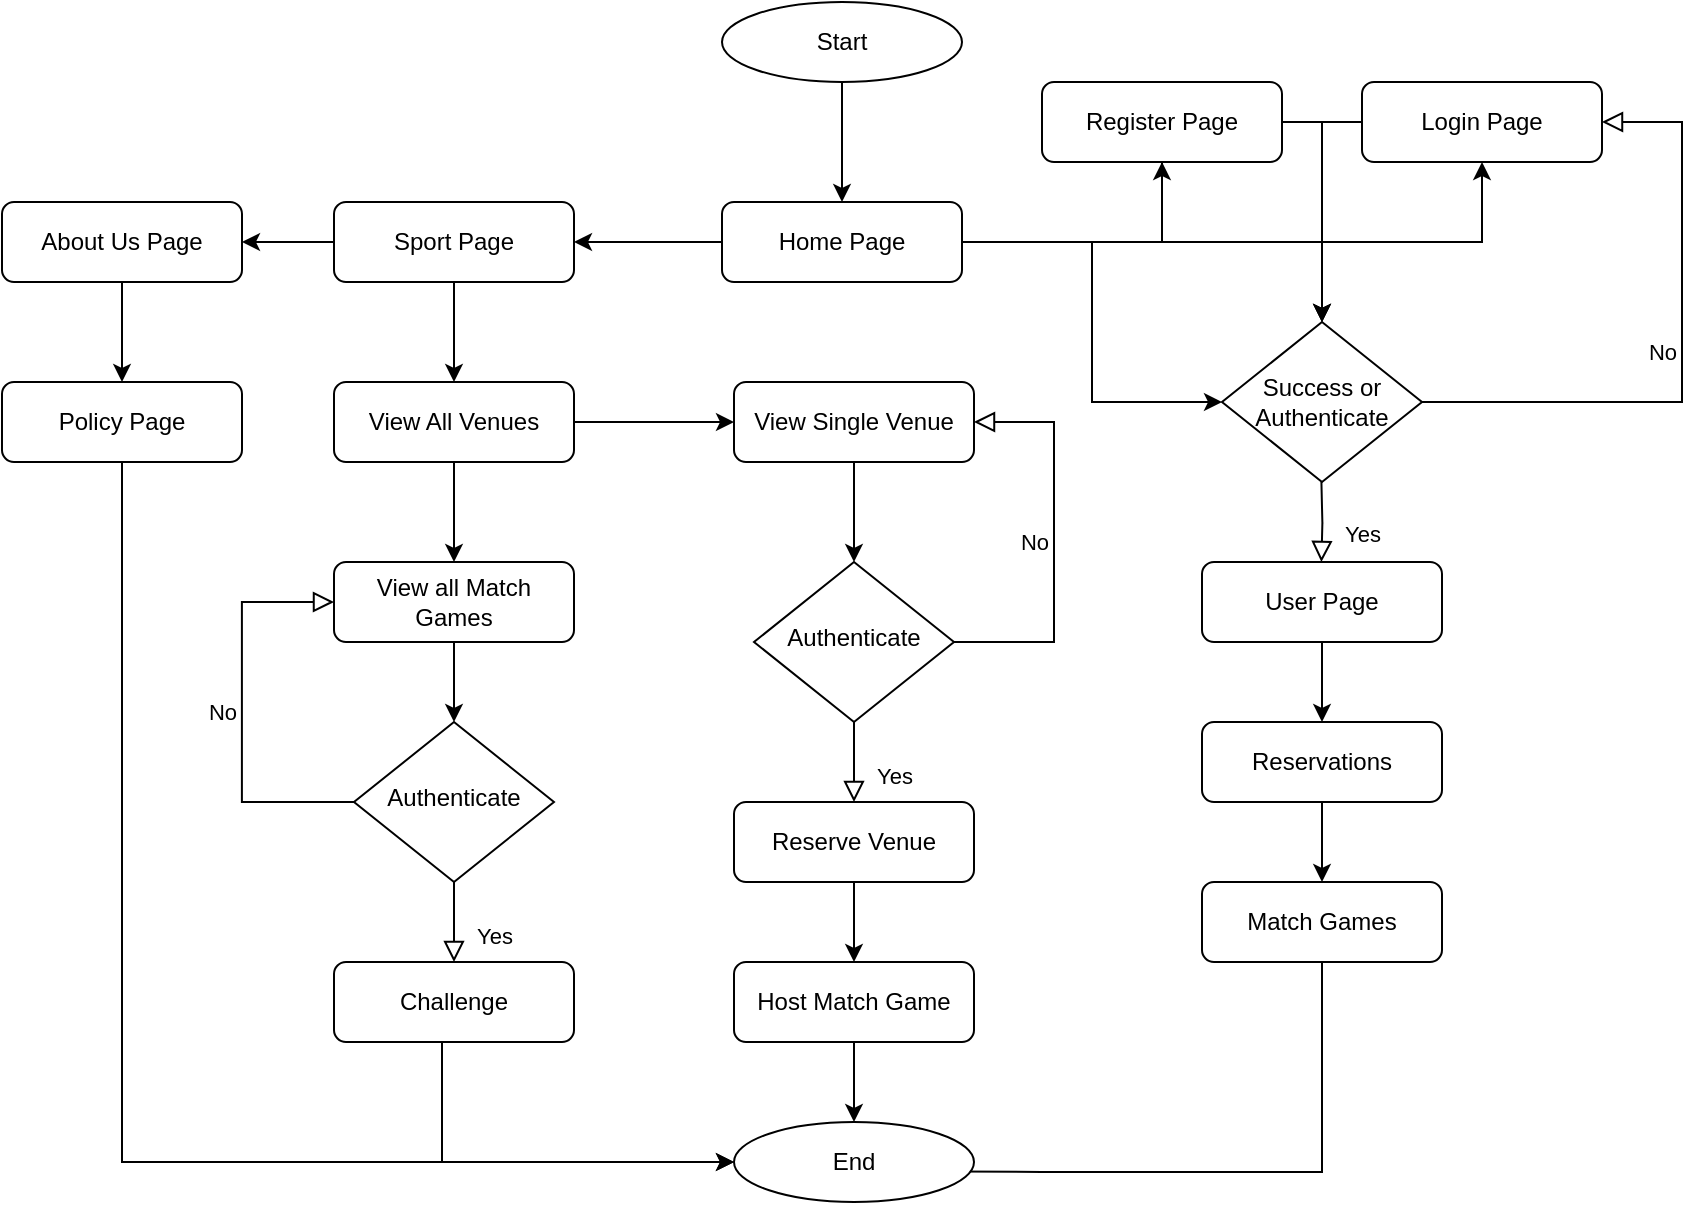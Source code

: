 <mxfile version="24.5.1" type="github">
  <diagram id="C5RBs43oDa-KdzZeNtuy" name="Page-1">
    <mxGraphModel dx="2423" dy="763" grid="1" gridSize="10" guides="1" tooltips="1" connect="1" arrows="1" fold="1" page="1" pageScale="1" pageWidth="827" pageHeight="1169" math="0" shadow="0">
      <root>
        <mxCell id="WIyWlLk6GJQsqaUBKTNV-0" />
        <mxCell id="WIyWlLk6GJQsqaUBKTNV-1" parent="WIyWlLk6GJQsqaUBKTNV-0" />
        <mxCell id="gTHYXfEmKqP9YLr0QdxY-29" value="" style="edgeStyle=orthogonalEdgeStyle;rounded=0;orthogonalLoop=1;jettySize=auto;html=1;" edge="1" parent="WIyWlLk6GJQsqaUBKTNV-1" source="WIyWlLk6GJQsqaUBKTNV-3" target="gTHYXfEmKqP9YLr0QdxY-28">
          <mxGeometry relative="1" as="geometry" />
        </mxCell>
        <mxCell id="gTHYXfEmKqP9YLr0QdxY-31" value="" style="edgeStyle=orthogonalEdgeStyle;rounded=0;orthogonalLoop=1;jettySize=auto;html=1;entryX=0;entryY=0.5;entryDx=0;entryDy=0;" edge="1" parent="WIyWlLk6GJQsqaUBKTNV-1" source="WIyWlLk6GJQsqaUBKTNV-3" target="gTHYXfEmKqP9YLr0QdxY-35">
          <mxGeometry relative="1" as="geometry" />
        </mxCell>
        <mxCell id="gTHYXfEmKqP9YLr0QdxY-41" value="" style="edgeStyle=orthogonalEdgeStyle;rounded=0;orthogonalLoop=1;jettySize=auto;html=1;" edge="1" parent="WIyWlLk6GJQsqaUBKTNV-1" source="WIyWlLk6GJQsqaUBKTNV-3" target="gTHYXfEmKqP9YLr0QdxY-2">
          <mxGeometry relative="1" as="geometry" />
        </mxCell>
        <mxCell id="gTHYXfEmKqP9YLr0QdxY-73" value="" style="edgeStyle=orthogonalEdgeStyle;rounded=0;orthogonalLoop=1;jettySize=auto;html=1;entryX=0.5;entryY=1;entryDx=0;entryDy=0;" edge="1" parent="WIyWlLk6GJQsqaUBKTNV-1" source="WIyWlLk6GJQsqaUBKTNV-3" target="gTHYXfEmKqP9YLr0QdxY-30">
          <mxGeometry relative="1" as="geometry">
            <mxPoint x="740" y="320" as="targetPoint" />
          </mxGeometry>
        </mxCell>
        <mxCell id="WIyWlLk6GJQsqaUBKTNV-3" value="Home Page" style="rounded=1;whiteSpace=wrap;html=1;fontSize=12;glass=0;strokeWidth=1;shadow=0;" parent="WIyWlLk6GJQsqaUBKTNV-1" vertex="1">
          <mxGeometry x="354" y="300" width="120" height="40" as="geometry" />
        </mxCell>
        <mxCell id="WIyWlLk6GJQsqaUBKTNV-8" value="Yes" style="rounded=0;html=1;jettySize=auto;orthogonalLoop=1;fontSize=11;endArrow=block;endFill=0;endSize=8;strokeWidth=1;shadow=0;labelBackgroundColor=none;edgeStyle=orthogonalEdgeStyle;" parent="WIyWlLk6GJQsqaUBKTNV-1" source="WIyWlLk6GJQsqaUBKTNV-10" target="WIyWlLk6GJQsqaUBKTNV-11" edge="1">
          <mxGeometry x="0.333" y="20" relative="1" as="geometry">
            <mxPoint as="offset" />
          </mxGeometry>
        </mxCell>
        <mxCell id="WIyWlLk6GJQsqaUBKTNV-9" value="No" style="edgeStyle=orthogonalEdgeStyle;rounded=0;html=1;jettySize=auto;orthogonalLoop=1;fontSize=11;endArrow=block;endFill=0;endSize=8;strokeWidth=1;shadow=0;labelBackgroundColor=none;entryX=1;entryY=0.5;entryDx=0;entryDy=0;" parent="WIyWlLk6GJQsqaUBKTNV-1" source="WIyWlLk6GJQsqaUBKTNV-10" target="gTHYXfEmKqP9YLr0QdxY-17" edge="1">
          <mxGeometry y="10" relative="1" as="geometry">
            <mxPoint as="offset" />
            <mxPoint x="560" y="410" as="targetPoint" />
            <Array as="points">
              <mxPoint x="520" y="520" />
              <mxPoint x="520" y="410" />
            </Array>
          </mxGeometry>
        </mxCell>
        <mxCell id="WIyWlLk6GJQsqaUBKTNV-10" value="Authenticate" style="rhombus;whiteSpace=wrap;html=1;shadow=0;fontFamily=Helvetica;fontSize=12;align=center;strokeWidth=1;spacing=6;spacingTop=-4;" parent="WIyWlLk6GJQsqaUBKTNV-1" vertex="1">
          <mxGeometry x="370" y="480" width="100" height="80" as="geometry" />
        </mxCell>
        <mxCell id="gTHYXfEmKqP9YLr0QdxY-58" value="" style="edgeStyle=orthogonalEdgeStyle;rounded=0;orthogonalLoop=1;jettySize=auto;html=1;" edge="1" parent="WIyWlLk6GJQsqaUBKTNV-1" source="WIyWlLk6GJQsqaUBKTNV-11" target="gTHYXfEmKqP9YLr0QdxY-57">
          <mxGeometry relative="1" as="geometry" />
        </mxCell>
        <mxCell id="WIyWlLk6GJQsqaUBKTNV-11" value="Reserve Venue" style="rounded=1;whiteSpace=wrap;html=1;fontSize=12;glass=0;strokeWidth=1;shadow=0;" parent="WIyWlLk6GJQsqaUBKTNV-1" vertex="1">
          <mxGeometry x="360" y="600" width="120" height="40" as="geometry" />
        </mxCell>
        <mxCell id="gTHYXfEmKqP9YLr0QdxY-1" value="" style="edgeStyle=orthogonalEdgeStyle;rounded=0;orthogonalLoop=1;jettySize=auto;html=1;" edge="1" parent="WIyWlLk6GJQsqaUBKTNV-1" source="gTHYXfEmKqP9YLr0QdxY-0" target="WIyWlLk6GJQsqaUBKTNV-3">
          <mxGeometry relative="1" as="geometry" />
        </mxCell>
        <mxCell id="gTHYXfEmKqP9YLr0QdxY-0" value="Start" style="ellipse;whiteSpace=wrap;html=1;" vertex="1" parent="WIyWlLk6GJQsqaUBKTNV-1">
          <mxGeometry x="354" y="200" width="120" height="40" as="geometry" />
        </mxCell>
        <mxCell id="gTHYXfEmKqP9YLr0QdxY-13" value="" style="edgeStyle=orthogonalEdgeStyle;rounded=0;orthogonalLoop=1;jettySize=auto;html=1;" edge="1" parent="WIyWlLk6GJQsqaUBKTNV-1" source="gTHYXfEmKqP9YLr0QdxY-2" target="gTHYXfEmKqP9YLr0QdxY-12">
          <mxGeometry relative="1" as="geometry" />
        </mxCell>
        <mxCell id="gTHYXfEmKqP9YLr0QdxY-63" value="" style="edgeStyle=orthogonalEdgeStyle;rounded=0;orthogonalLoop=1;jettySize=auto;html=1;" edge="1" parent="WIyWlLk6GJQsqaUBKTNV-1" source="gTHYXfEmKqP9YLr0QdxY-2" target="gTHYXfEmKqP9YLr0QdxY-62">
          <mxGeometry relative="1" as="geometry" />
        </mxCell>
        <mxCell id="gTHYXfEmKqP9YLr0QdxY-2" value="Sport Page" style="whiteSpace=wrap;html=1;rounded=1;glass=0;strokeWidth=1;shadow=0;" vertex="1" parent="WIyWlLk6GJQsqaUBKTNV-1">
          <mxGeometry x="160" y="300" width="120" height="40" as="geometry" />
        </mxCell>
        <mxCell id="gTHYXfEmKqP9YLr0QdxY-16" value="" style="edgeStyle=orthogonalEdgeStyle;rounded=0;orthogonalLoop=1;jettySize=auto;html=1;" edge="1" parent="WIyWlLk6GJQsqaUBKTNV-1" source="gTHYXfEmKqP9YLr0QdxY-12" target="gTHYXfEmKqP9YLr0QdxY-15">
          <mxGeometry relative="1" as="geometry" />
        </mxCell>
        <mxCell id="gTHYXfEmKqP9YLr0QdxY-18" value="" style="edgeStyle=orthogonalEdgeStyle;rounded=0;orthogonalLoop=1;jettySize=auto;html=1;" edge="1" parent="WIyWlLk6GJQsqaUBKTNV-1" source="gTHYXfEmKqP9YLr0QdxY-12" target="gTHYXfEmKqP9YLr0QdxY-17">
          <mxGeometry relative="1" as="geometry" />
        </mxCell>
        <mxCell id="gTHYXfEmKqP9YLr0QdxY-12" value="View All Venues" style="whiteSpace=wrap;html=1;rounded=1;glass=0;strokeWidth=1;shadow=0;" vertex="1" parent="WIyWlLk6GJQsqaUBKTNV-1">
          <mxGeometry x="160" y="390" width="120" height="40" as="geometry" />
        </mxCell>
        <mxCell id="gTHYXfEmKqP9YLr0QdxY-25" value="" style="edgeStyle=orthogonalEdgeStyle;rounded=0;orthogonalLoop=1;jettySize=auto;html=1;" edge="1" parent="WIyWlLk6GJQsqaUBKTNV-1" source="gTHYXfEmKqP9YLr0QdxY-15" target="gTHYXfEmKqP9YLr0QdxY-23">
          <mxGeometry relative="1" as="geometry" />
        </mxCell>
        <mxCell id="gTHYXfEmKqP9YLr0QdxY-15" value="View all Match Games" style="whiteSpace=wrap;html=1;rounded=1;glass=0;strokeWidth=1;shadow=0;" vertex="1" parent="WIyWlLk6GJQsqaUBKTNV-1">
          <mxGeometry x="160" y="480" width="120" height="40" as="geometry" />
        </mxCell>
        <mxCell id="gTHYXfEmKqP9YLr0QdxY-19" value="" style="edgeStyle=orthogonalEdgeStyle;rounded=0;orthogonalLoop=1;jettySize=auto;html=1;" edge="1" parent="WIyWlLk6GJQsqaUBKTNV-1" source="gTHYXfEmKqP9YLr0QdxY-17" target="WIyWlLk6GJQsqaUBKTNV-10">
          <mxGeometry relative="1" as="geometry" />
        </mxCell>
        <mxCell id="gTHYXfEmKqP9YLr0QdxY-17" value="View Single Venue" style="whiteSpace=wrap;html=1;rounded=1;glass=0;strokeWidth=1;shadow=0;" vertex="1" parent="WIyWlLk6GJQsqaUBKTNV-1">
          <mxGeometry x="360" y="390" width="120" height="40" as="geometry" />
        </mxCell>
        <mxCell id="gTHYXfEmKqP9YLr0QdxY-22" value="Yes" style="rounded=0;html=1;jettySize=auto;orthogonalLoop=1;fontSize=11;endArrow=block;endFill=0;endSize=8;strokeWidth=1;shadow=0;labelBackgroundColor=none;edgeStyle=orthogonalEdgeStyle;" edge="1" parent="WIyWlLk6GJQsqaUBKTNV-1" source="gTHYXfEmKqP9YLr0QdxY-23" target="gTHYXfEmKqP9YLr0QdxY-24">
          <mxGeometry x="0.333" y="20" relative="1" as="geometry">
            <mxPoint as="offset" />
          </mxGeometry>
        </mxCell>
        <mxCell id="gTHYXfEmKqP9YLr0QdxY-23" value="Authenticate" style="rhombus;whiteSpace=wrap;html=1;shadow=0;fontFamily=Helvetica;fontSize=12;align=center;strokeWidth=1;spacing=6;spacingTop=-4;" vertex="1" parent="WIyWlLk6GJQsqaUBKTNV-1">
          <mxGeometry x="170" y="560" width="100" height="80" as="geometry" />
        </mxCell>
        <mxCell id="gTHYXfEmKqP9YLr0QdxY-50" value="" style="edgeStyle=orthogonalEdgeStyle;rounded=0;orthogonalLoop=1;jettySize=auto;html=1;entryX=0;entryY=0.5;entryDx=0;entryDy=0;" edge="1" parent="WIyWlLk6GJQsqaUBKTNV-1" source="gTHYXfEmKqP9YLr0QdxY-24" target="gTHYXfEmKqP9YLr0QdxY-61">
          <mxGeometry relative="1" as="geometry">
            <mxPoint x="313.97" y="780" as="targetPoint" />
            <Array as="points">
              <mxPoint x="214" y="780" />
            </Array>
          </mxGeometry>
        </mxCell>
        <mxCell id="gTHYXfEmKqP9YLr0QdxY-24" value="Challenge" style="rounded=1;whiteSpace=wrap;html=1;fontSize=12;glass=0;strokeWidth=1;shadow=0;" vertex="1" parent="WIyWlLk6GJQsqaUBKTNV-1">
          <mxGeometry x="160" y="680" width="120" height="40" as="geometry" />
        </mxCell>
        <mxCell id="gTHYXfEmKqP9YLr0QdxY-26" value="No" style="edgeStyle=orthogonalEdgeStyle;rounded=0;html=1;jettySize=auto;orthogonalLoop=1;fontSize=11;endArrow=block;endFill=0;endSize=8;strokeWidth=1;shadow=0;labelBackgroundColor=none;entryX=0;entryY=0.5;entryDx=0;entryDy=0;exitX=0;exitY=0.5;exitDx=0;exitDy=0;" edge="1" parent="WIyWlLk6GJQsqaUBKTNV-1" source="gTHYXfEmKqP9YLr0QdxY-23" target="gTHYXfEmKqP9YLr0QdxY-15">
          <mxGeometry y="10" relative="1" as="geometry">
            <mxPoint as="offset" />
            <mxPoint x="-66.03" y="620" as="sourcePoint" />
            <mxPoint x="-56.03" y="510" as="targetPoint" />
            <Array as="points">
              <mxPoint x="113.97" y="600" />
              <mxPoint x="113.97" y="500" />
            </Array>
          </mxGeometry>
        </mxCell>
        <mxCell id="gTHYXfEmKqP9YLr0QdxY-42" value="" style="edgeStyle=orthogonalEdgeStyle;rounded=0;orthogonalLoop=1;jettySize=auto;html=1;entryX=0.5;entryY=0;entryDx=0;entryDy=0;" edge="1" parent="WIyWlLk6GJQsqaUBKTNV-1" source="gTHYXfEmKqP9YLr0QdxY-28" target="gTHYXfEmKqP9YLr0QdxY-35">
          <mxGeometry relative="1" as="geometry">
            <Array as="points">
              <mxPoint x="574" y="320" />
              <mxPoint x="654" y="320" />
            </Array>
          </mxGeometry>
        </mxCell>
        <mxCell id="gTHYXfEmKqP9YLr0QdxY-74" value="" style="edgeStyle=orthogonalEdgeStyle;rounded=0;orthogonalLoop=1;jettySize=auto;html=1;entryX=0.5;entryY=0;entryDx=0;entryDy=0;" edge="1" parent="WIyWlLk6GJQsqaUBKTNV-1" source="gTHYXfEmKqP9YLr0QdxY-28" target="gTHYXfEmKqP9YLr0QdxY-35">
          <mxGeometry relative="1" as="geometry">
            <Array as="points">
              <mxPoint x="654" y="260" />
            </Array>
          </mxGeometry>
        </mxCell>
        <mxCell id="gTHYXfEmKqP9YLr0QdxY-28" value="Register Page" style="whiteSpace=wrap;html=1;rounded=1;glass=0;strokeWidth=1;shadow=0;" vertex="1" parent="WIyWlLk6GJQsqaUBKTNV-1">
          <mxGeometry x="514" y="240" width="120" height="40" as="geometry" />
        </mxCell>
        <mxCell id="gTHYXfEmKqP9YLr0QdxY-75" value="" style="edgeStyle=orthogonalEdgeStyle;rounded=0;orthogonalLoop=1;jettySize=auto;html=1;entryX=0.5;entryY=0;entryDx=0;entryDy=0;" edge="1" parent="WIyWlLk6GJQsqaUBKTNV-1" source="gTHYXfEmKqP9YLr0QdxY-30" target="gTHYXfEmKqP9YLr0QdxY-35">
          <mxGeometry relative="1" as="geometry">
            <Array as="points">
              <mxPoint x="654" y="260" />
            </Array>
          </mxGeometry>
        </mxCell>
        <mxCell id="gTHYXfEmKqP9YLr0QdxY-30" value="Login Page" style="whiteSpace=wrap;html=1;rounded=1;glass=0;strokeWidth=1;shadow=0;" vertex="1" parent="WIyWlLk6GJQsqaUBKTNV-1">
          <mxGeometry x="674" y="240" width="120" height="40" as="geometry" />
        </mxCell>
        <mxCell id="gTHYXfEmKqP9YLr0QdxY-35" value="Success or Authenticate" style="rhombus;whiteSpace=wrap;html=1;" vertex="1" parent="WIyWlLk6GJQsqaUBKTNV-1">
          <mxGeometry x="604" y="360" width="100" height="80" as="geometry" />
        </mxCell>
        <mxCell id="gTHYXfEmKqP9YLr0QdxY-44" value="Yes" style="rounded=0;html=1;jettySize=auto;orthogonalLoop=1;fontSize=11;endArrow=block;endFill=0;endSize=8;strokeWidth=1;shadow=0;labelBackgroundColor=none;edgeStyle=orthogonalEdgeStyle;" edge="1" parent="WIyWlLk6GJQsqaUBKTNV-1">
          <mxGeometry x="0.333" y="20" relative="1" as="geometry">
            <mxPoint as="offset" />
            <mxPoint x="653.71" y="440" as="sourcePoint" />
            <mxPoint x="653.71" y="480" as="targetPoint" />
          </mxGeometry>
        </mxCell>
        <mxCell id="gTHYXfEmKqP9YLr0QdxY-52" value="" style="edgeStyle=orthogonalEdgeStyle;rounded=0;orthogonalLoop=1;jettySize=auto;html=1;" edge="1" parent="WIyWlLk6GJQsqaUBKTNV-1" source="gTHYXfEmKqP9YLr0QdxY-45" target="gTHYXfEmKqP9YLr0QdxY-51">
          <mxGeometry relative="1" as="geometry" />
        </mxCell>
        <mxCell id="gTHYXfEmKqP9YLr0QdxY-45" value="User Page" style="rounded=1;whiteSpace=wrap;html=1;fontSize=12;glass=0;strokeWidth=1;shadow=0;" vertex="1" parent="WIyWlLk6GJQsqaUBKTNV-1">
          <mxGeometry x="594" y="480" width="120" height="40" as="geometry" />
        </mxCell>
        <mxCell id="gTHYXfEmKqP9YLr0QdxY-46" value="No" style="edgeStyle=orthogonalEdgeStyle;rounded=0;html=1;jettySize=auto;orthogonalLoop=1;fontSize=11;endArrow=block;endFill=0;endSize=8;strokeWidth=1;shadow=0;labelBackgroundColor=none;entryX=1;entryY=0.5;entryDx=0;entryDy=0;exitX=1;exitY=0.5;exitDx=0;exitDy=0;" edge="1" parent="WIyWlLk6GJQsqaUBKTNV-1" source="gTHYXfEmKqP9YLr0QdxY-35" target="gTHYXfEmKqP9YLr0QdxY-30">
          <mxGeometry y="10" relative="1" as="geometry">
            <mxPoint as="offset" />
            <mxPoint x="1024" y="430" as="sourcePoint" />
            <mxPoint x="764" y="410" as="targetPoint" />
            <Array as="points">
              <mxPoint x="834" y="400" />
              <mxPoint x="834" y="260" />
            </Array>
          </mxGeometry>
        </mxCell>
        <mxCell id="gTHYXfEmKqP9YLr0QdxY-54" value="" style="edgeStyle=orthogonalEdgeStyle;rounded=0;orthogonalLoop=1;jettySize=auto;html=1;" edge="1" parent="WIyWlLk6GJQsqaUBKTNV-1" source="gTHYXfEmKqP9YLr0QdxY-51" target="gTHYXfEmKqP9YLr0QdxY-53">
          <mxGeometry relative="1" as="geometry" />
        </mxCell>
        <mxCell id="gTHYXfEmKqP9YLr0QdxY-51" value="Reservations" style="whiteSpace=wrap;html=1;rounded=1;glass=0;strokeWidth=1;shadow=0;" vertex="1" parent="WIyWlLk6GJQsqaUBKTNV-1">
          <mxGeometry x="594" y="560" width="120" height="40" as="geometry" />
        </mxCell>
        <mxCell id="gTHYXfEmKqP9YLr0QdxY-56" value="" style="edgeStyle=orthogonalEdgeStyle;rounded=0;orthogonalLoop=1;jettySize=auto;html=1;entryX=0.992;entryY=0.614;entryDx=0;entryDy=0;entryPerimeter=0;" edge="1" parent="WIyWlLk6GJQsqaUBKTNV-1" source="gTHYXfEmKqP9YLr0QdxY-53">
          <mxGeometry relative="1" as="geometry">
            <mxPoint x="433.01" y="784.56" as="targetPoint" />
            <Array as="points">
              <mxPoint x="654" y="785" />
              <mxPoint x="514" y="785" />
            </Array>
          </mxGeometry>
        </mxCell>
        <mxCell id="gTHYXfEmKqP9YLr0QdxY-53" value="Match Games" style="whiteSpace=wrap;html=1;rounded=1;glass=0;strokeWidth=1;shadow=0;" vertex="1" parent="WIyWlLk6GJQsqaUBKTNV-1">
          <mxGeometry x="594" y="640" width="120" height="40" as="geometry" />
        </mxCell>
        <mxCell id="gTHYXfEmKqP9YLr0QdxY-59" value="" style="edgeStyle=orthogonalEdgeStyle;rounded=0;orthogonalLoop=1;jettySize=auto;html=1;entryX=0.5;entryY=0;entryDx=0;entryDy=0;" edge="1" parent="WIyWlLk6GJQsqaUBKTNV-1" source="gTHYXfEmKqP9YLr0QdxY-57" target="gTHYXfEmKqP9YLr0QdxY-61">
          <mxGeometry relative="1" as="geometry">
            <mxPoint x="373.97" y="760" as="targetPoint" />
          </mxGeometry>
        </mxCell>
        <mxCell id="gTHYXfEmKqP9YLr0QdxY-57" value="Host Match Game" style="rounded=1;whiteSpace=wrap;html=1;fontSize=12;glass=0;strokeWidth=1;shadow=0;" vertex="1" parent="WIyWlLk6GJQsqaUBKTNV-1">
          <mxGeometry x="360" y="680" width="120" height="40" as="geometry" />
        </mxCell>
        <mxCell id="gTHYXfEmKqP9YLr0QdxY-61" value="End" style="ellipse;whiteSpace=wrap;html=1;" vertex="1" parent="WIyWlLk6GJQsqaUBKTNV-1">
          <mxGeometry x="360" y="760" width="120" height="40" as="geometry" />
        </mxCell>
        <mxCell id="gTHYXfEmKqP9YLr0QdxY-66" value="" style="edgeStyle=orthogonalEdgeStyle;rounded=0;orthogonalLoop=1;jettySize=auto;html=1;" edge="1" parent="WIyWlLk6GJQsqaUBKTNV-1" source="gTHYXfEmKqP9YLr0QdxY-62" target="gTHYXfEmKqP9YLr0QdxY-65">
          <mxGeometry relative="1" as="geometry" />
        </mxCell>
        <mxCell id="gTHYXfEmKqP9YLr0QdxY-62" value="About Us Page" style="whiteSpace=wrap;html=1;rounded=1;glass=0;strokeWidth=1;shadow=0;" vertex="1" parent="WIyWlLk6GJQsqaUBKTNV-1">
          <mxGeometry x="-6" y="300" width="120" height="40" as="geometry" />
        </mxCell>
        <mxCell id="gTHYXfEmKqP9YLr0QdxY-68" value="" style="edgeStyle=orthogonalEdgeStyle;rounded=0;orthogonalLoop=1;jettySize=auto;html=1;entryX=0;entryY=0.5;entryDx=0;entryDy=0;" edge="1" parent="WIyWlLk6GJQsqaUBKTNV-1" source="gTHYXfEmKqP9YLr0QdxY-65" target="gTHYXfEmKqP9YLr0QdxY-61">
          <mxGeometry relative="1" as="geometry">
            <mxPoint x="14" y="780" as="targetPoint" />
            <Array as="points">
              <mxPoint x="54" y="780" />
            </Array>
          </mxGeometry>
        </mxCell>
        <mxCell id="gTHYXfEmKqP9YLr0QdxY-65" value="Policy Page" style="whiteSpace=wrap;html=1;rounded=1;glass=0;strokeWidth=1;shadow=0;" vertex="1" parent="WIyWlLk6GJQsqaUBKTNV-1">
          <mxGeometry x="-6" y="390" width="120" height="40" as="geometry" />
        </mxCell>
      </root>
    </mxGraphModel>
  </diagram>
</mxfile>
